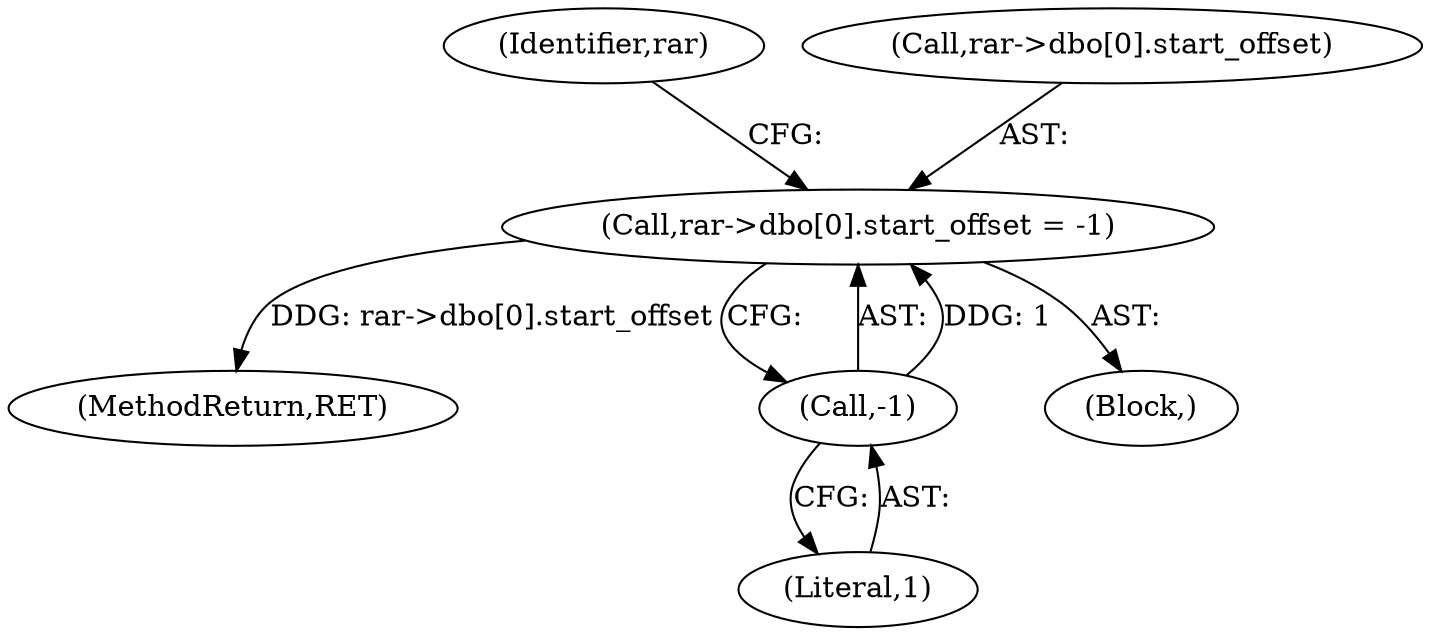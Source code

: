 digraph "0_libarchive_5562545b5562f6d12a4ef991fae158bf4ccf92b6@array" {
"1001306" [label="(Call,rar->dbo[0].start_offset = -1)"];
"1001314" [label="(Call,-1)"];
"1001741" [label="(MethodReturn,RET)"];
"1000121" [label="(Block,)"];
"1001306" [label="(Call,rar->dbo[0].start_offset = -1)"];
"1001320" [label="(Identifier,rar)"];
"1001307" [label="(Call,rar->dbo[0].start_offset)"];
"1001314" [label="(Call,-1)"];
"1001315" [label="(Literal,1)"];
"1001306" -> "1000121"  [label="AST: "];
"1001306" -> "1001314"  [label="CFG: "];
"1001307" -> "1001306"  [label="AST: "];
"1001314" -> "1001306"  [label="AST: "];
"1001320" -> "1001306"  [label="CFG: "];
"1001306" -> "1001741"  [label="DDG: rar->dbo[0].start_offset"];
"1001314" -> "1001306"  [label="DDG: 1"];
"1001314" -> "1001315"  [label="CFG: "];
"1001315" -> "1001314"  [label="AST: "];
}
